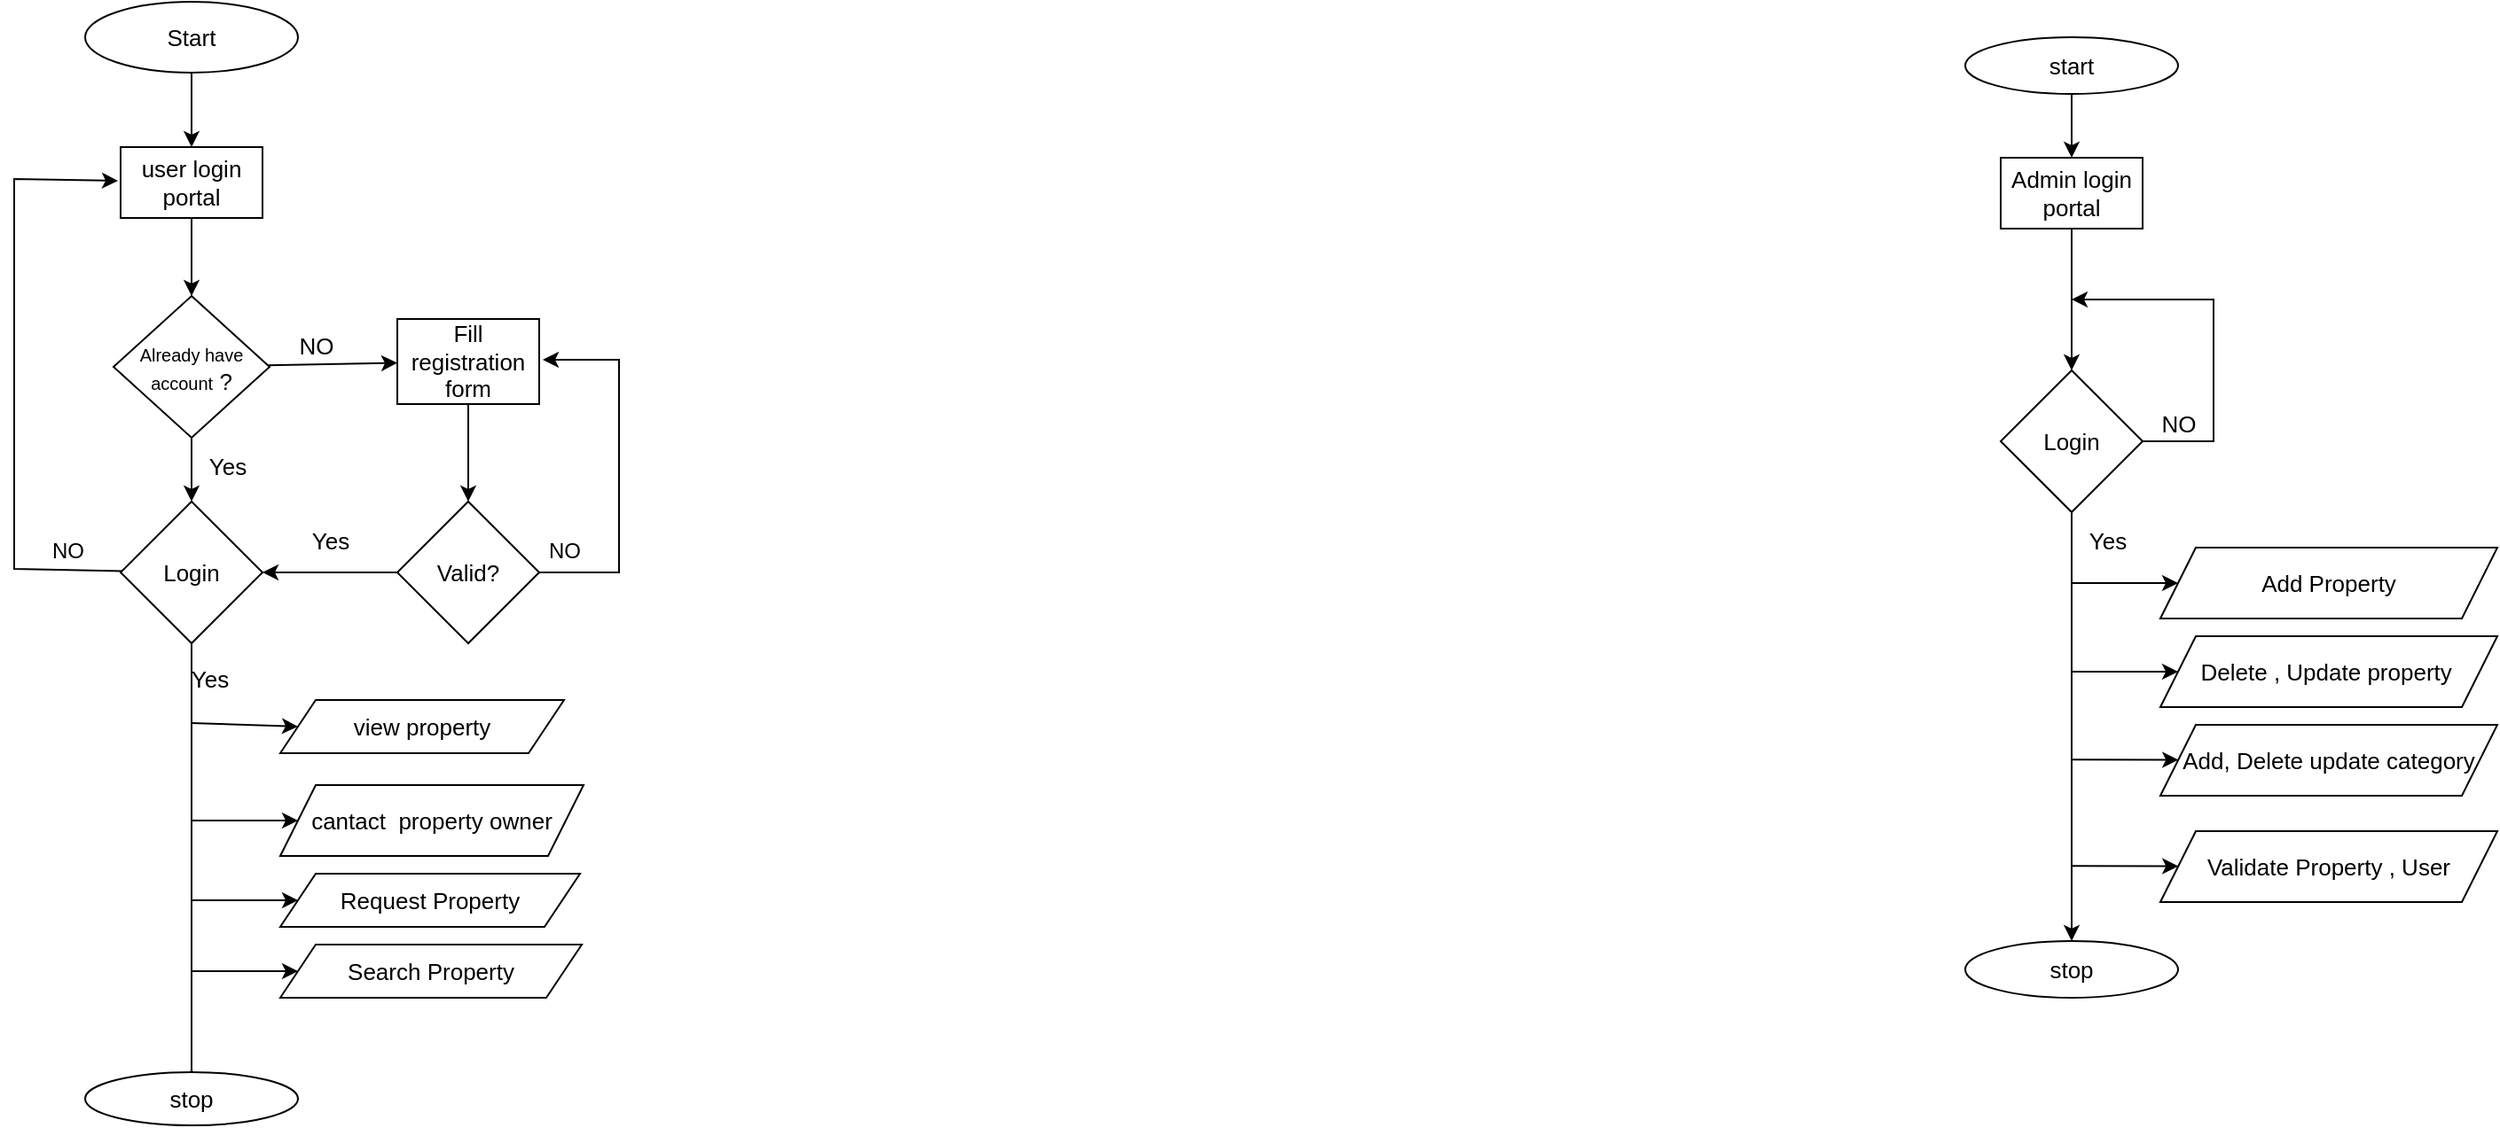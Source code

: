 <mxfile>
    <diagram id="-_fvYeRZS9flYAgyYagP" name="Page-1">
        <mxGraphModel dx="2337" dy="668" grid="1" gridSize="10" guides="1" tooltips="1" connect="1" arrows="1" fold="1" page="1" pageScale="1" pageWidth="1100" pageHeight="850" background="#ffffff" math="0" shadow="0">
            <root>
                <mxCell id="0"/>
                <mxCell id="1" parent="0"/>
                <mxCell id="71" value="" style="edgeStyle=none;rounded=0;html=1;fontSize=13;" parent="1" source="45" target="70" edge="1">
                    <mxGeometry relative="1" as="geometry"/>
                </mxCell>
                <mxCell id="45" value="Admin login portal&lt;br&gt;" style="rounded=0;whiteSpace=wrap;html=1;fontSize=13;" parent="1" vertex="1">
                    <mxGeometry x="440" y="178" width="80" height="40" as="geometry"/>
                </mxCell>
                <mxCell id="72" style="edgeStyle=none;rounded=0;html=1;fontSize=13;" parent="1" source="70" edge="1">
                    <mxGeometry relative="1" as="geometry">
                        <mxPoint x="480" y="258" as="targetPoint"/>
                        <Array as="points">
                            <mxPoint x="560" y="338"/>
                            <mxPoint x="560" y="258"/>
                        </Array>
                    </mxGeometry>
                </mxCell>
                <mxCell id="74" style="edgeStyle=none;rounded=0;html=1;exitX=0.5;exitY=1;exitDx=0;exitDy=0;fontSize=13;" parent="1" source="70" edge="1" target="158">
                    <mxGeometry relative="1" as="geometry">
                        <mxPoint x="480" y="618" as="targetPoint"/>
                    </mxGeometry>
                </mxCell>
                <mxCell id="70" value="Login" style="rhombus;whiteSpace=wrap;html=1;rounded=0;fontSize=13;" parent="1" vertex="1">
                    <mxGeometry x="440" y="298" width="80" height="80" as="geometry"/>
                </mxCell>
                <mxCell id="73" value="NO" style="text;html=1;align=center;verticalAlign=middle;resizable=0;points=[];autosize=1;strokeColor=none;fillColor=none;fontSize=13;" parent="1" vertex="1">
                    <mxGeometry x="520" y="313" width="40" height="30" as="geometry"/>
                </mxCell>
                <mxCell id="85" value="Add Property" style="shape=parallelogram;perimeter=parallelogramPerimeter;whiteSpace=wrap;html=1;fixedSize=1;fontSize=13;" parent="1" vertex="1">
                    <mxGeometry x="530" y="398" width="190" height="40" as="geometry"/>
                </mxCell>
                <mxCell id="86" value="Delete , Update property&lt;span style=&quot;white-space: pre; font-size: 13px;&quot;&gt;&#9;&lt;/span&gt;" style="shape=parallelogram;perimeter=parallelogramPerimeter;whiteSpace=wrap;html=1;fixedSize=1;fontSize=13;" parent="1" vertex="1">
                    <mxGeometry x="530" y="448" width="190" height="40" as="geometry"/>
                </mxCell>
                <mxCell id="87" value="Add, Delete update category" style="shape=parallelogram;perimeter=parallelogramPerimeter;whiteSpace=wrap;html=1;fixedSize=1;fontSize=13;" parent="1" vertex="1">
                    <mxGeometry x="530" y="498" width="190" height="40" as="geometry"/>
                </mxCell>
                <mxCell id="88" value="Validate Property , User" style="shape=parallelogram;perimeter=parallelogramPerimeter;whiteSpace=wrap;html=1;fixedSize=1;fontSize=13;" parent="1" vertex="1">
                    <mxGeometry x="530" y="558" width="190" height="40" as="geometry"/>
                </mxCell>
                <mxCell id="100" value="" style="endArrow=classic;html=1;fontSize=13;" parent="1" target="85" edge="1">
                    <mxGeometry width="50" height="50" relative="1" as="geometry">
                        <mxPoint x="480" y="418" as="sourcePoint"/>
                        <mxPoint x="540" y="428" as="targetPoint"/>
                    </mxGeometry>
                </mxCell>
                <mxCell id="102" value="" style="endArrow=classic;html=1;fontSize=13;" parent="1" target="86" edge="1">
                    <mxGeometry width="50" height="50" relative="1" as="geometry">
                        <mxPoint x="480" y="468" as="sourcePoint"/>
                        <mxPoint x="540" y="468" as="targetPoint"/>
                    </mxGeometry>
                </mxCell>
                <mxCell id="103" value="" style="endArrow=classic;html=1;fontSize=13;" parent="1" target="87" edge="1">
                    <mxGeometry width="50" height="50" relative="1" as="geometry">
                        <mxPoint x="480" y="517.62" as="sourcePoint"/>
                        <mxPoint x="540" y="517.62" as="targetPoint"/>
                    </mxGeometry>
                </mxCell>
                <mxCell id="104" value="" style="endArrow=classic;html=1;fontSize=13;" parent="1" target="88" edge="1">
                    <mxGeometry width="50" height="50" relative="1" as="geometry">
                        <mxPoint x="480" y="577.62" as="sourcePoint"/>
                        <mxPoint x="540" y="577.62" as="targetPoint"/>
                    </mxGeometry>
                </mxCell>
                <mxCell id="107" value="Yes" style="text;html=1;align=center;verticalAlign=middle;resizable=0;points=[];autosize=1;strokeColor=none;fillColor=none;fontSize=13;" parent="1" vertex="1">
                    <mxGeometry x="480" y="379" width="40" height="30" as="geometry"/>
                </mxCell>
                <mxCell id="108" style="edgeStyle=none;html=1;fontSize=13;entryX=0.5;entryY=0;entryDx=0;entryDy=0;" edge="1" source="109" parent="1" target="111">
                    <mxGeometry relative="1" as="geometry">
                        <mxPoint x="-573" y="170" as="targetPoint"/>
                    </mxGeometry>
                </mxCell>
                <mxCell id="109" value="Start" style="ellipse;whiteSpace=wrap;html=1;fontSize=13;" vertex="1" parent="1">
                    <mxGeometry x="-640" y="90" width="120" height="40" as="geometry"/>
                </mxCell>
                <mxCell id="110" style="edgeStyle=none;html=1;entryX=0.5;entryY=0;entryDx=0;entryDy=0;fontSize=13;" edge="1" source="111" target="115" parent="1">
                    <mxGeometry relative="1" as="geometry"/>
                </mxCell>
                <mxCell id="111" value="user login portal" style="rounded=0;whiteSpace=wrap;html=1;fontSize=13;" vertex="1" parent="1">
                    <mxGeometry x="-620" y="172" width="80" height="40" as="geometry"/>
                </mxCell>
                <mxCell id="113" style="edgeStyle=none;html=1;fontSize=13;rounded=0;entryX=0.5;entryY=0;entryDx=0;entryDy=0;" edge="1" source="115" target="126" parent="1">
                    <mxGeometry relative="1" as="geometry">
                        <mxPoint x="-460" y="572" as="targetPoint"/>
                        <Array as="points">
                            <mxPoint x="-580" y="332"/>
                        </Array>
                    </mxGeometry>
                </mxCell>
                <mxCell id="155" style="edgeStyle=none;rounded=0;html=1;" edge="1" parent="1" source="115" target="146">
                    <mxGeometry relative="1" as="geometry"/>
                </mxCell>
                <mxCell id="115" value="&lt;font style=&quot;font-size: 10px;&quot;&gt;Already have account&lt;/font&gt; ?" style="rhombus;whiteSpace=wrap;html=1;fontSize=13;" vertex="1" parent="1">
                    <mxGeometry x="-624" y="256" width="88" height="80" as="geometry"/>
                </mxCell>
                <mxCell id="116" value="Yes" style="text;html=1;align=center;verticalAlign=middle;resizable=0;points=[];autosize=1;strokeColor=none;fillColor=none;fontSize=13;" vertex="1" parent="1">
                    <mxGeometry x="-580" y="337" width="40" height="30" as="geometry"/>
                </mxCell>
                <mxCell id="125" style="edgeStyle=none;rounded=0;html=1;fontSize=13;" edge="1" source="126" parent="1">
                    <mxGeometry relative="1" as="geometry">
                        <mxPoint x="-580" y="692" as="targetPoint"/>
                        <Array as="points">
                            <mxPoint x="-580" y="704"/>
                        </Array>
                    </mxGeometry>
                </mxCell>
                <mxCell id="161" style="edgeStyle=none;rounded=0;html=1;entryX=-0.019;entryY=0.476;entryDx=0;entryDy=0;entryPerimeter=0;" edge="1" parent="1" source="126" target="111">
                    <mxGeometry relative="1" as="geometry">
                        <Array as="points">
                            <mxPoint x="-680" y="410"/>
                            <mxPoint x="-680" y="300"/>
                            <mxPoint x="-680" y="296"/>
                            <mxPoint x="-680" y="190"/>
                        </Array>
                    </mxGeometry>
                </mxCell>
                <mxCell id="126" value="Login" style="rhombus;whiteSpace=wrap;html=1;fontSize=13;" vertex="1" parent="1">
                    <mxGeometry x="-620" y="372" width="80" height="80" as="geometry"/>
                </mxCell>
                <mxCell id="127" value="Search Property" style="shape=parallelogram;perimeter=parallelogramPerimeter;whiteSpace=wrap;html=1;fixedSize=1;fontSize=13;" vertex="1" parent="1">
                    <mxGeometry x="-530" y="622" width="170" height="30" as="geometry"/>
                </mxCell>
                <mxCell id="128" value="Request Property" style="shape=parallelogram;perimeter=parallelogramPerimeter;whiteSpace=wrap;html=1;fixedSize=1;fontSize=13;" vertex="1" parent="1">
                    <mxGeometry x="-530" y="582" width="169" height="30" as="geometry"/>
                </mxCell>
                <mxCell id="129" value="cantact&amp;nbsp; property owner" style="shape=parallelogram;perimeter=parallelogramPerimeter;whiteSpace=wrap;html=1;fixedSize=1;fontSize=13;" vertex="1" parent="1">
                    <mxGeometry x="-530" y="532" width="171" height="40" as="geometry"/>
                </mxCell>
                <mxCell id="130" value="view property" style="shape=parallelogram;perimeter=parallelogramPerimeter;whiteSpace=wrap;html=1;fixedSize=1;fontSize=13;" vertex="1" parent="1">
                    <mxGeometry x="-530" y="484" width="160" height="30" as="geometry"/>
                </mxCell>
                <mxCell id="131" value="stop" style="ellipse;whiteSpace=wrap;html=1;fontSize=13;" vertex="1" parent="1">
                    <mxGeometry x="-640" y="694" width="120" height="30" as="geometry"/>
                </mxCell>
                <mxCell id="133" value="Yes" style="text;html=1;align=center;verticalAlign=middle;resizable=0;points=[];autosize=1;strokeColor=none;fillColor=none;fontSize=13;" vertex="1" parent="1">
                    <mxGeometry x="-590" y="457" width="40" height="30" as="geometry"/>
                </mxCell>
                <mxCell id="134" value="" style="endArrow=classic;html=1;entryX=0;entryY=0.5;entryDx=0;entryDy=0;fontSize=13;" edge="1" target="130" parent="1">
                    <mxGeometry width="50" height="50" relative="1" as="geometry">
                        <mxPoint x="-580" y="497" as="sourcePoint"/>
                        <mxPoint x="-530" y="472" as="targetPoint"/>
                    </mxGeometry>
                </mxCell>
                <mxCell id="135" value="" style="endArrow=classic;html=1;fontSize=13;" edge="1" target="129" parent="1">
                    <mxGeometry width="50" height="50" relative="1" as="geometry">
                        <mxPoint x="-580" y="552" as="sourcePoint"/>
                        <mxPoint x="-520" y="551.51" as="targetPoint"/>
                    </mxGeometry>
                </mxCell>
                <mxCell id="136" value="" style="endArrow=classic;html=1;fontSize=13;" edge="1" target="128" parent="1">
                    <mxGeometry width="50" height="50" relative="1" as="geometry">
                        <mxPoint x="-580" y="597" as="sourcePoint"/>
                        <mxPoint x="-520" y="581.76" as="targetPoint"/>
                    </mxGeometry>
                </mxCell>
                <mxCell id="137" value="" style="endArrow=classic;html=1;fontSize=13;" edge="1" target="127" parent="1">
                    <mxGeometry width="50" height="50" relative="1" as="geometry">
                        <mxPoint x="-580" y="637" as="sourcePoint"/>
                        <mxPoint x="-520" y="621.76" as="targetPoint"/>
                    </mxGeometry>
                </mxCell>
                <mxCell id="144" value="NO" style="text;html=1;align=center;verticalAlign=middle;resizable=0;points=[];autosize=1;strokeColor=none;fillColor=none;fontSize=13;" vertex="1" parent="1">
                    <mxGeometry x="-530" y="269" width="40" height="30" as="geometry"/>
                </mxCell>
                <mxCell id="145" style="edgeStyle=none;rounded=0;html=1;entryX=0.5;entryY=0;entryDx=0;entryDy=0;fontSize=13;" edge="1" source="146" target="148" parent="1">
                    <mxGeometry relative="1" as="geometry"/>
                </mxCell>
                <mxCell id="146" value="Fill registration form" style="rounded=0;whiteSpace=wrap;html=1;fontSize=13;" vertex="1" parent="1">
                    <mxGeometry x="-464" y="269" width="80" height="48" as="geometry"/>
                </mxCell>
                <mxCell id="151" style="edgeStyle=none;html=1;" edge="1" parent="1" source="148" target="126">
                    <mxGeometry relative="1" as="geometry"/>
                </mxCell>
                <mxCell id="153" style="edgeStyle=none;html=1;rounded=0;" edge="1" parent="1" source="148">
                    <mxGeometry relative="1" as="geometry">
                        <mxPoint x="-382" y="292" as="targetPoint"/>
                        <Array as="points">
                            <mxPoint x="-339" y="412"/>
                            <mxPoint x="-339" y="292"/>
                        </Array>
                    </mxGeometry>
                </mxCell>
                <mxCell id="148" value="Valid?" style="rhombus;whiteSpace=wrap;html=1;fontSize=13;" vertex="1" parent="1">
                    <mxGeometry x="-464" y="372" width="80" height="80" as="geometry"/>
                </mxCell>
                <mxCell id="152" value="Yes" style="text;html=1;align=center;verticalAlign=middle;resizable=0;points=[];autosize=1;strokeColor=none;fillColor=none;fontSize=13;" vertex="1" parent="1">
                    <mxGeometry x="-522" y="379" width="40" height="30" as="geometry"/>
                </mxCell>
                <mxCell id="158" value="stop" style="ellipse;whiteSpace=wrap;html=1;fontSize=13;" vertex="1" parent="1">
                    <mxGeometry x="420" y="620" width="120" height="32" as="geometry"/>
                </mxCell>
                <mxCell id="160" style="edgeStyle=none;rounded=0;html=1;entryX=0.5;entryY=0;entryDx=0;entryDy=0;" edge="1" parent="1" source="159" target="45">
                    <mxGeometry relative="1" as="geometry"/>
                </mxCell>
                <mxCell id="159" value="start&lt;br&gt;" style="ellipse;whiteSpace=wrap;html=1;fontSize=13;" vertex="1" parent="1">
                    <mxGeometry x="420" y="110" width="120" height="32" as="geometry"/>
                </mxCell>
                <mxCell id="163" value="NO" style="text;html=1;align=center;verticalAlign=middle;resizable=0;points=[];autosize=1;strokeColor=none;fillColor=none;" vertex="1" parent="1">
                    <mxGeometry x="-670" y="385" width="40" height="30" as="geometry"/>
                </mxCell>
                <mxCell id="164" value="NO" style="text;html=1;align=center;verticalAlign=middle;resizable=0;points=[];autosize=1;strokeColor=none;fillColor=none;" vertex="1" parent="1">
                    <mxGeometry x="-390" y="385" width="40" height="30" as="geometry"/>
                </mxCell>
            </root>
        </mxGraphModel>
    </diagram>
</mxfile>